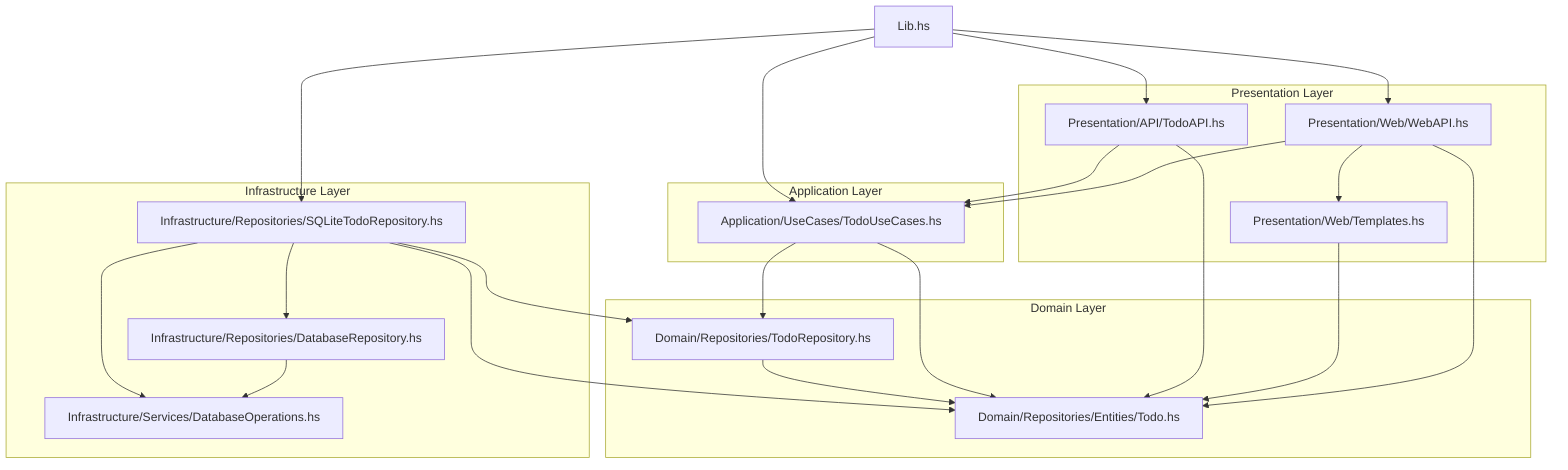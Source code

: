 graph TD
    %% Main entry point
    Lib["Lib.hs"]
    
    %% Domain Layer (innermost)
    subgraph Domain["Domain Layer"]
        Todo["Domain/Repositories/Entities/Todo.hs"]
        TodoRepo["Domain/Repositories/TodoRepository.hs"]
    end
    
    %% Application Layer
    subgraph Application["Application Layer"]
        TodoUseCases["Application/UseCases/TodoUseCases.hs"]
    end
    
    %% Infrastructure Layer
    subgraph Infrastructure["Infrastructure Layer"]
        DatabaseRepo["Infrastructure/Repositories/DatabaseRepository.hs"]
        SQLiteTodoRepo["Infrastructure/Repositories/SQLiteTodoRepository.hs"]
        DatabaseOps["Infrastructure/Services/DatabaseOperations.hs"]
    end
    
    %% Presentation Layer (outermost)
    subgraph Presentation["Presentation Layer"]
        TodoAPI["Presentation/API/TodoAPI.hs"]
        Templates["Presentation/Web/Templates.hs"]
        WebAPI["Presentation/Web/WebAPI.hs"]
    end
    
    %% Dependencies (pointing inward according to Onion Architecture)
    TodoRepo --> Todo
    
    TodoUseCases --> TodoRepo
    TodoUseCases --> Todo
    
    SQLiteTodoRepo --> TodoRepo
    SQLiteTodoRepo --> Todo
    SQLiteTodoRepo --> DatabaseRepo
    SQLiteTodoRepo --> DatabaseOps
    
    DatabaseRepo --> DatabaseOps
    
    TodoAPI --> TodoUseCases
    TodoAPI --> Todo
    
    Templates --> Todo
    
    WebAPI --> TodoUseCases
    WebAPI --> Templates
    WebAPI --> Todo
    
    Lib --> TodoAPI
    Lib --> WebAPI
    Lib --> SQLiteTodoRepo
    Lib --> TodoUseCases
